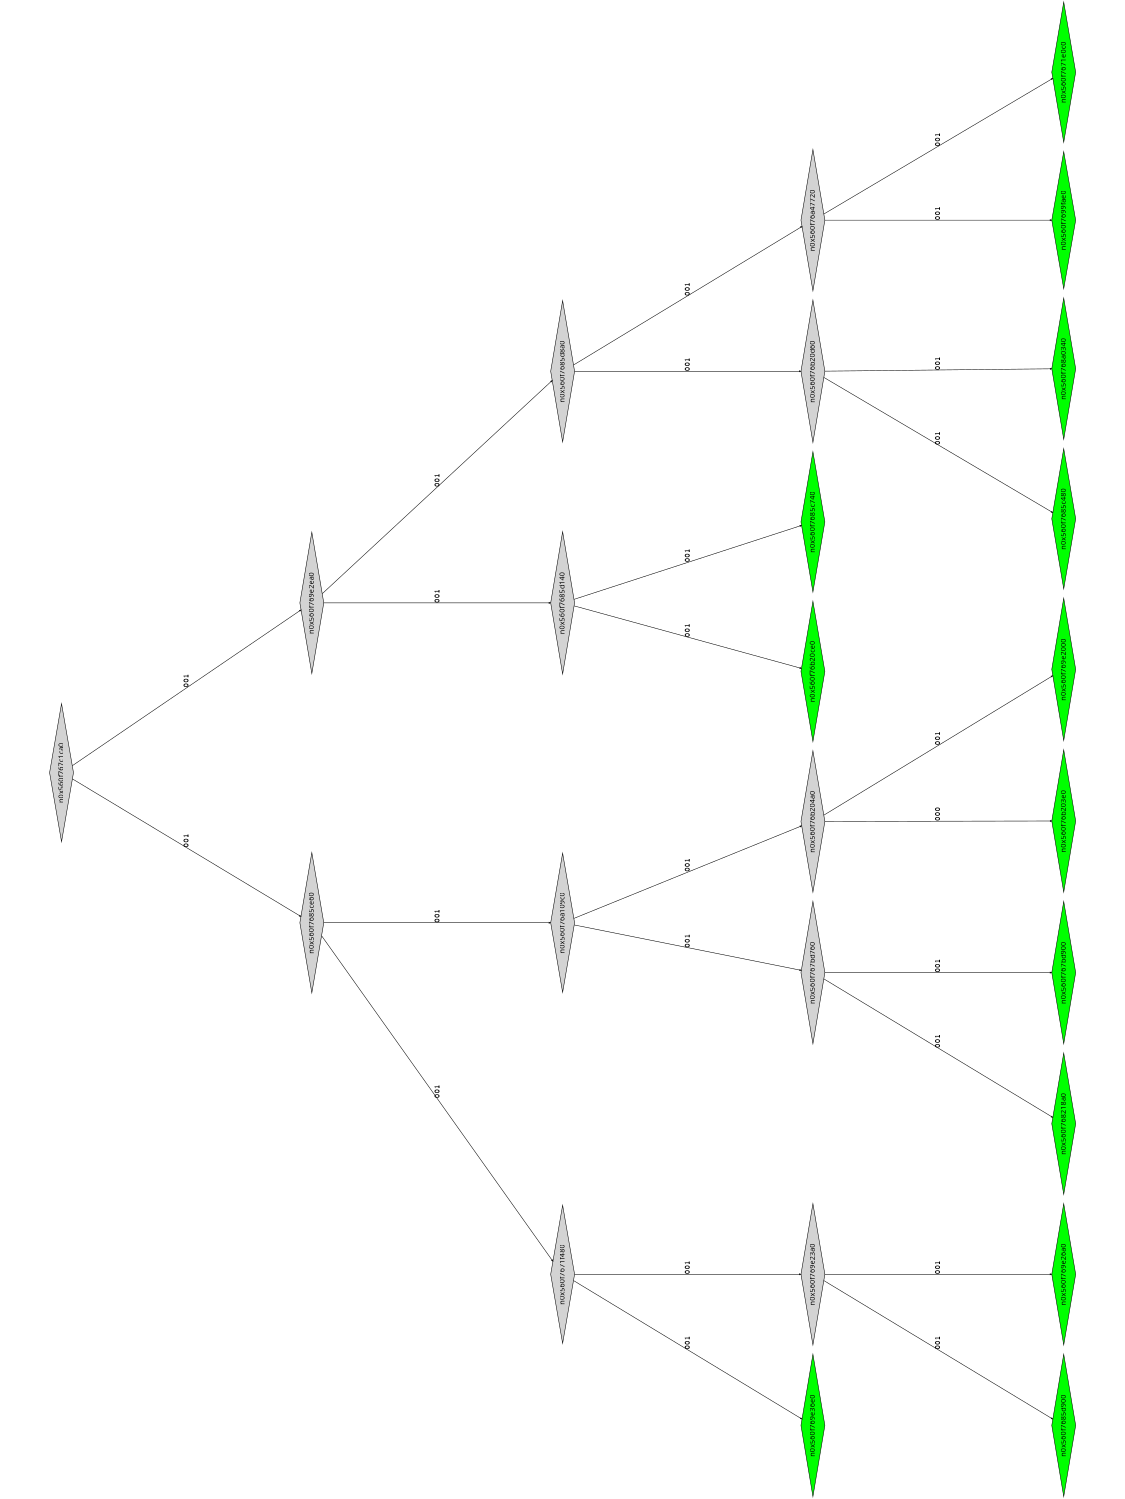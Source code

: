 digraph G {
	size="10,7.5";
	ratio=fill;
	rotate=90;
	center = "true";
	node [style="filled",width=.1,height=.1,fontname="Terminus"]
	edge [arrowsize=.3]
	n0x560f767c1ca0 [shape=diamond];
	n0x560f767c1ca0 -> n0x560f7685ce60 [label=001];
	n0x560f767c1ca0 -> n0x560f769e2ea0 [label=001];
	n0x560f769e2ea0 [shape=diamond];
	n0x560f769e2ea0 -> n0x560f7685d140 [label=001];
	n0x560f769e2ea0 -> n0x560f7685d8a0 [label=001];
	n0x560f7685d8a0 [shape=diamond];
	n0x560f7685d8a0 -> n0x560f76b20d60 [label=001];
	n0x560f7685d8a0 -> n0x560f76a47720 [label=001];
	n0x560f76a47720 [shape=diamond];
	n0x560f76a47720 -> n0x560f7699fae0 [label=001];
	n0x560f76a47720 -> n0x560f7671e0c0 [label=001];
	n0x560f7671e0c0 [shape=diamond,fillcolor=green];
	n0x560f7699fae0 [shape=diamond,fillcolor=green];
	n0x560f76b20d60 [shape=diamond];
	n0x560f76b20d60 -> n0x560f7685c480 [label=001];
	n0x560f76b20d60 -> n0x560f768a0340 [label=001];
	n0x560f768a0340 [shape=diamond,fillcolor=green];
	n0x560f7685c480 [shape=diamond,fillcolor=green];
	n0x560f7685d140 [shape=diamond];
	n0x560f7685d140 -> n0x560f76b20ce0 [label=001];
	n0x560f7685d140 -> n0x560f7685c740 [label=001];
	n0x560f7685c740 [shape=diamond,fillcolor=green];
	n0x560f76b20ce0 [shape=diamond,fillcolor=green];
	n0x560f7685ce60 [shape=diamond];
	n0x560f7685ce60 -> n0x560f7671f480 [label=001];
	n0x560f7685ce60 -> n0x560f76a109c0 [label=001];
	n0x560f76a109c0 [shape=diamond];
	n0x560f76a109c0 -> n0x560f767bd760 [label=001];
	n0x560f76a109c0 -> n0x560f76b204a0 [label=001];
	n0x560f76b204a0 [shape=diamond];
	n0x560f76b204a0 -> n0x560f76b203e0 [label=000];
	n0x560f76b204a0 -> n0x560f769e2000 [label=001];
	n0x560f769e2000 [shape=diamond,fillcolor=green];
	n0x560f76b203e0 [shape=diamond,fillcolor=green];
	n0x560f767bd760 [shape=diamond];
	n0x560f767bd760 -> n0x560f768218a0 [label=001];
	n0x560f767bd760 -> n0x560f767bd900 [label=001];
	n0x560f767bd900 [shape=diamond,fillcolor=green];
	n0x560f768218a0 [shape=diamond,fillcolor=green];
	n0x560f7671f480 [shape=diamond];
	n0x560f7671f480 -> n0x560f769e36e0 [label=001];
	n0x560f7671f480 -> n0x560f769e23a0 [label=001];
	n0x560f769e23a0 [shape=diamond];
	n0x560f769e23a0 -> n0x560f7685d900 [label=001];
	n0x560f769e23a0 -> n0x560f769e26a0 [label=001];
	n0x560f769e26a0 [shape=diamond,fillcolor=green];
	n0x560f7685d900 [shape=diamond,fillcolor=green];
	n0x560f769e36e0 [shape=diamond,fillcolor=green];
}
